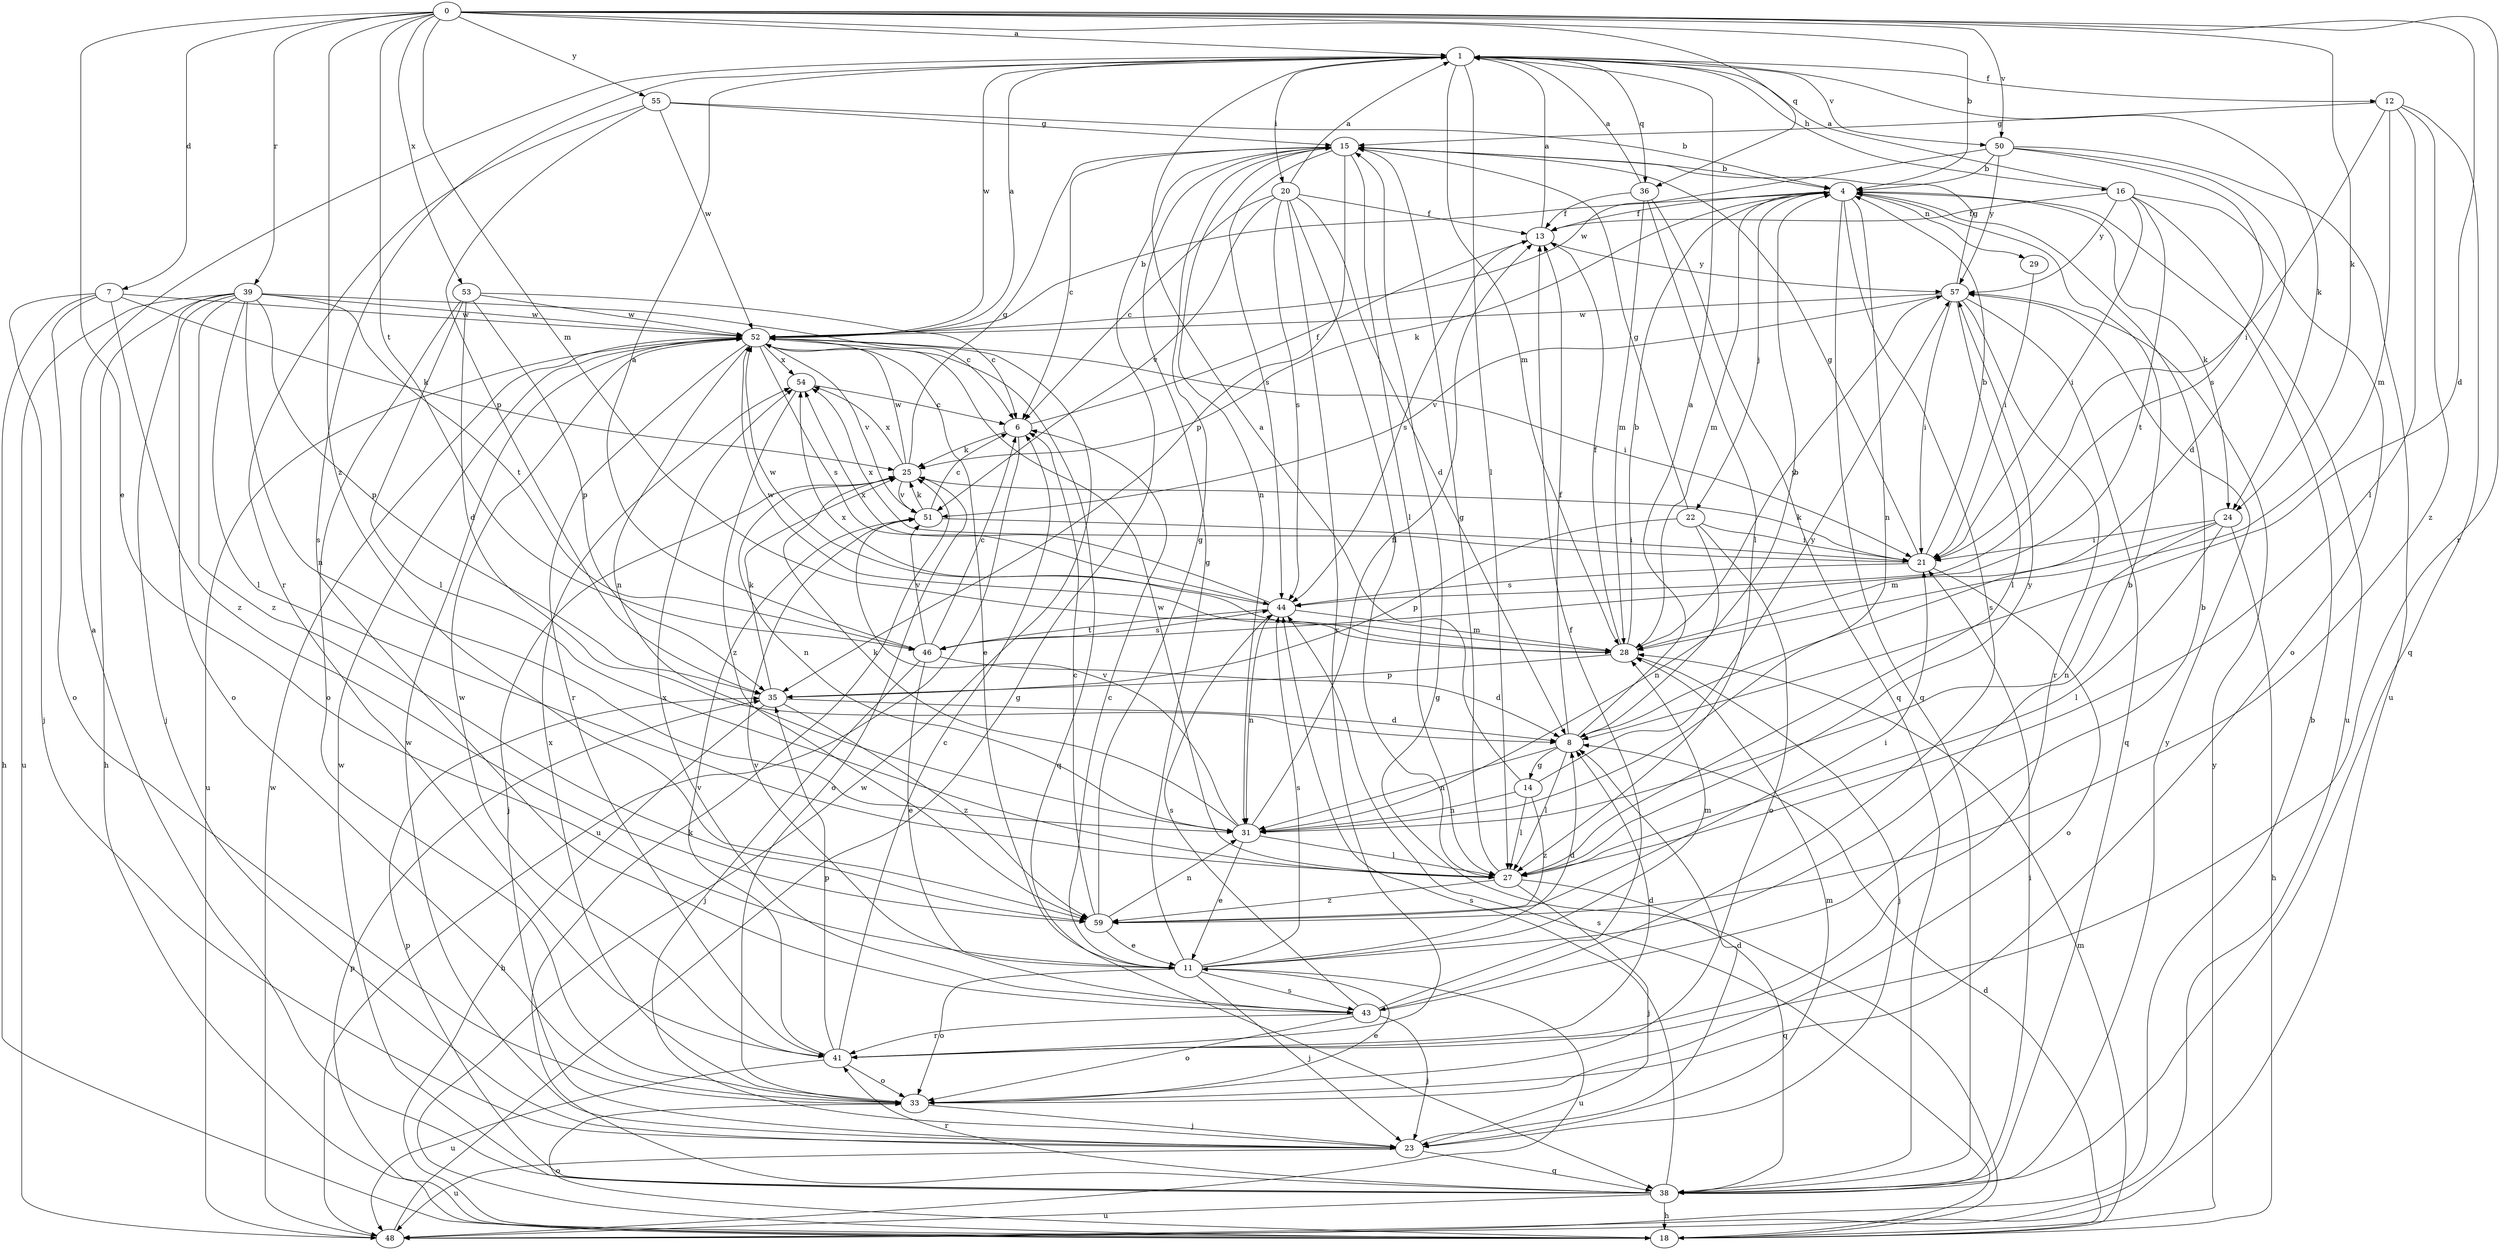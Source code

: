 strict digraph  {
0;
1;
4;
6;
7;
8;
11;
12;
13;
14;
15;
16;
18;
20;
21;
22;
23;
24;
25;
27;
28;
29;
31;
33;
35;
36;
38;
39;
41;
43;
44;
46;
48;
50;
51;
52;
53;
54;
55;
57;
59;
0 -> 1  [label=a];
0 -> 4  [label=b];
0 -> 7  [label=d];
0 -> 8  [label=d];
0 -> 11  [label=e];
0 -> 24  [label=k];
0 -> 28  [label=m];
0 -> 36  [label=q];
0 -> 39  [label=r];
0 -> 41  [label=r];
0 -> 46  [label=t];
0 -> 50  [label=v];
0 -> 53  [label=x];
0 -> 55  [label=y];
0 -> 59  [label=z];
1 -> 12  [label=f];
1 -> 16  [label=h];
1 -> 20  [label=i];
1 -> 24  [label=k];
1 -> 27  [label=l];
1 -> 28  [label=m];
1 -> 36  [label=q];
1 -> 43  [label=s];
1 -> 50  [label=v];
1 -> 52  [label=w];
4 -> 13  [label=f];
4 -> 22  [label=j];
4 -> 24  [label=k];
4 -> 25  [label=k];
4 -> 28  [label=m];
4 -> 29  [label=n];
4 -> 31  [label=n];
4 -> 38  [label=q];
4 -> 43  [label=s];
6 -> 13  [label=f];
6 -> 25  [label=k];
6 -> 48  [label=u];
7 -> 18  [label=h];
7 -> 23  [label=j];
7 -> 25  [label=k];
7 -> 33  [label=o];
7 -> 52  [label=w];
7 -> 59  [label=z];
8 -> 1  [label=a];
8 -> 4  [label=b];
8 -> 13  [label=f];
8 -> 14  [label=g];
8 -> 27  [label=l];
8 -> 31  [label=n];
11 -> 4  [label=b];
11 -> 6  [label=c];
11 -> 8  [label=d];
11 -> 15  [label=g];
11 -> 23  [label=j];
11 -> 28  [label=m];
11 -> 33  [label=o];
11 -> 43  [label=s];
11 -> 44  [label=s];
11 -> 48  [label=u];
12 -> 15  [label=g];
12 -> 21  [label=i];
12 -> 27  [label=l];
12 -> 28  [label=m];
12 -> 38  [label=q];
12 -> 59  [label=z];
13 -> 1  [label=a];
13 -> 44  [label=s];
13 -> 57  [label=y];
14 -> 1  [label=a];
14 -> 27  [label=l];
14 -> 31  [label=n];
14 -> 57  [label=y];
14 -> 59  [label=z];
15 -> 4  [label=b];
15 -> 6  [label=c];
15 -> 27  [label=l];
15 -> 31  [label=n];
15 -> 35  [label=p];
15 -> 44  [label=s];
16 -> 1  [label=a];
16 -> 13  [label=f];
16 -> 21  [label=i];
16 -> 33  [label=o];
16 -> 46  [label=t];
16 -> 48  [label=u];
16 -> 57  [label=y];
18 -> 8  [label=d];
18 -> 15  [label=g];
18 -> 28  [label=m];
18 -> 33  [label=o];
18 -> 35  [label=p];
18 -> 44  [label=s];
18 -> 52  [label=w];
18 -> 57  [label=y];
20 -> 1  [label=a];
20 -> 6  [label=c];
20 -> 8  [label=d];
20 -> 13  [label=f];
20 -> 27  [label=l];
20 -> 41  [label=r];
20 -> 44  [label=s];
20 -> 51  [label=v];
21 -> 4  [label=b];
21 -> 15  [label=g];
21 -> 25  [label=k];
21 -> 33  [label=o];
21 -> 44  [label=s];
21 -> 54  [label=x];
22 -> 15  [label=g];
22 -> 21  [label=i];
22 -> 31  [label=n];
22 -> 33  [label=o];
22 -> 35  [label=p];
23 -> 8  [label=d];
23 -> 28  [label=m];
23 -> 38  [label=q];
23 -> 48  [label=u];
23 -> 52  [label=w];
24 -> 18  [label=h];
24 -> 21  [label=i];
24 -> 27  [label=l];
24 -> 28  [label=m];
24 -> 31  [label=n];
25 -> 15  [label=g];
25 -> 23  [label=j];
25 -> 31  [label=n];
25 -> 33  [label=o];
25 -> 51  [label=v];
25 -> 52  [label=w];
25 -> 54  [label=x];
27 -> 15  [label=g];
27 -> 23  [label=j];
27 -> 38  [label=q];
27 -> 52  [label=w];
27 -> 57  [label=y];
27 -> 59  [label=z];
28 -> 4  [label=b];
28 -> 13  [label=f];
28 -> 23  [label=j];
28 -> 35  [label=p];
28 -> 52  [label=w];
28 -> 54  [label=x];
28 -> 57  [label=y];
29 -> 21  [label=i];
31 -> 11  [label=e];
31 -> 13  [label=f];
31 -> 25  [label=k];
31 -> 27  [label=l];
31 -> 51  [label=v];
33 -> 11  [label=e];
33 -> 23  [label=j];
33 -> 54  [label=x];
35 -> 8  [label=d];
35 -> 18  [label=h];
35 -> 25  [label=k];
35 -> 59  [label=z];
36 -> 1  [label=a];
36 -> 13  [label=f];
36 -> 27  [label=l];
36 -> 28  [label=m];
36 -> 38  [label=q];
38 -> 1  [label=a];
38 -> 18  [label=h];
38 -> 21  [label=i];
38 -> 25  [label=k];
38 -> 35  [label=p];
38 -> 41  [label=r];
38 -> 44  [label=s];
38 -> 48  [label=u];
38 -> 52  [label=w];
38 -> 57  [label=y];
39 -> 6  [label=c];
39 -> 18  [label=h];
39 -> 23  [label=j];
39 -> 27  [label=l];
39 -> 31  [label=n];
39 -> 33  [label=o];
39 -> 35  [label=p];
39 -> 46  [label=t];
39 -> 48  [label=u];
39 -> 52  [label=w];
39 -> 59  [label=z];
41 -> 6  [label=c];
41 -> 8  [label=d];
41 -> 33  [label=o];
41 -> 35  [label=p];
41 -> 48  [label=u];
41 -> 51  [label=v];
41 -> 52  [label=w];
43 -> 4  [label=b];
43 -> 13  [label=f];
43 -> 23  [label=j];
43 -> 33  [label=o];
43 -> 41  [label=r];
43 -> 44  [label=s];
43 -> 51  [label=v];
43 -> 54  [label=x];
44 -> 28  [label=m];
44 -> 31  [label=n];
44 -> 46  [label=t];
44 -> 52  [label=w];
44 -> 54  [label=x];
46 -> 1  [label=a];
46 -> 6  [label=c];
46 -> 8  [label=d];
46 -> 11  [label=e];
46 -> 23  [label=j];
46 -> 44  [label=s];
46 -> 51  [label=v];
48 -> 4  [label=b];
48 -> 15  [label=g];
48 -> 52  [label=w];
50 -> 4  [label=b];
50 -> 8  [label=d];
50 -> 44  [label=s];
50 -> 48  [label=u];
50 -> 52  [label=w];
50 -> 57  [label=y];
51 -> 6  [label=c];
51 -> 21  [label=i];
51 -> 25  [label=k];
52 -> 1  [label=a];
52 -> 4  [label=b];
52 -> 11  [label=e];
52 -> 21  [label=i];
52 -> 31  [label=n];
52 -> 38  [label=q];
52 -> 41  [label=r];
52 -> 44  [label=s];
52 -> 48  [label=u];
52 -> 51  [label=v];
52 -> 54  [label=x];
53 -> 6  [label=c];
53 -> 8  [label=d];
53 -> 27  [label=l];
53 -> 33  [label=o];
53 -> 35  [label=p];
53 -> 52  [label=w];
54 -> 6  [label=c];
54 -> 59  [label=z];
55 -> 4  [label=b];
55 -> 15  [label=g];
55 -> 35  [label=p];
55 -> 41  [label=r];
55 -> 52  [label=w];
57 -> 15  [label=g];
57 -> 21  [label=i];
57 -> 27  [label=l];
57 -> 38  [label=q];
57 -> 41  [label=r];
57 -> 51  [label=v];
57 -> 52  [label=w];
59 -> 6  [label=c];
59 -> 11  [label=e];
59 -> 15  [label=g];
59 -> 21  [label=i];
59 -> 31  [label=n];
}
